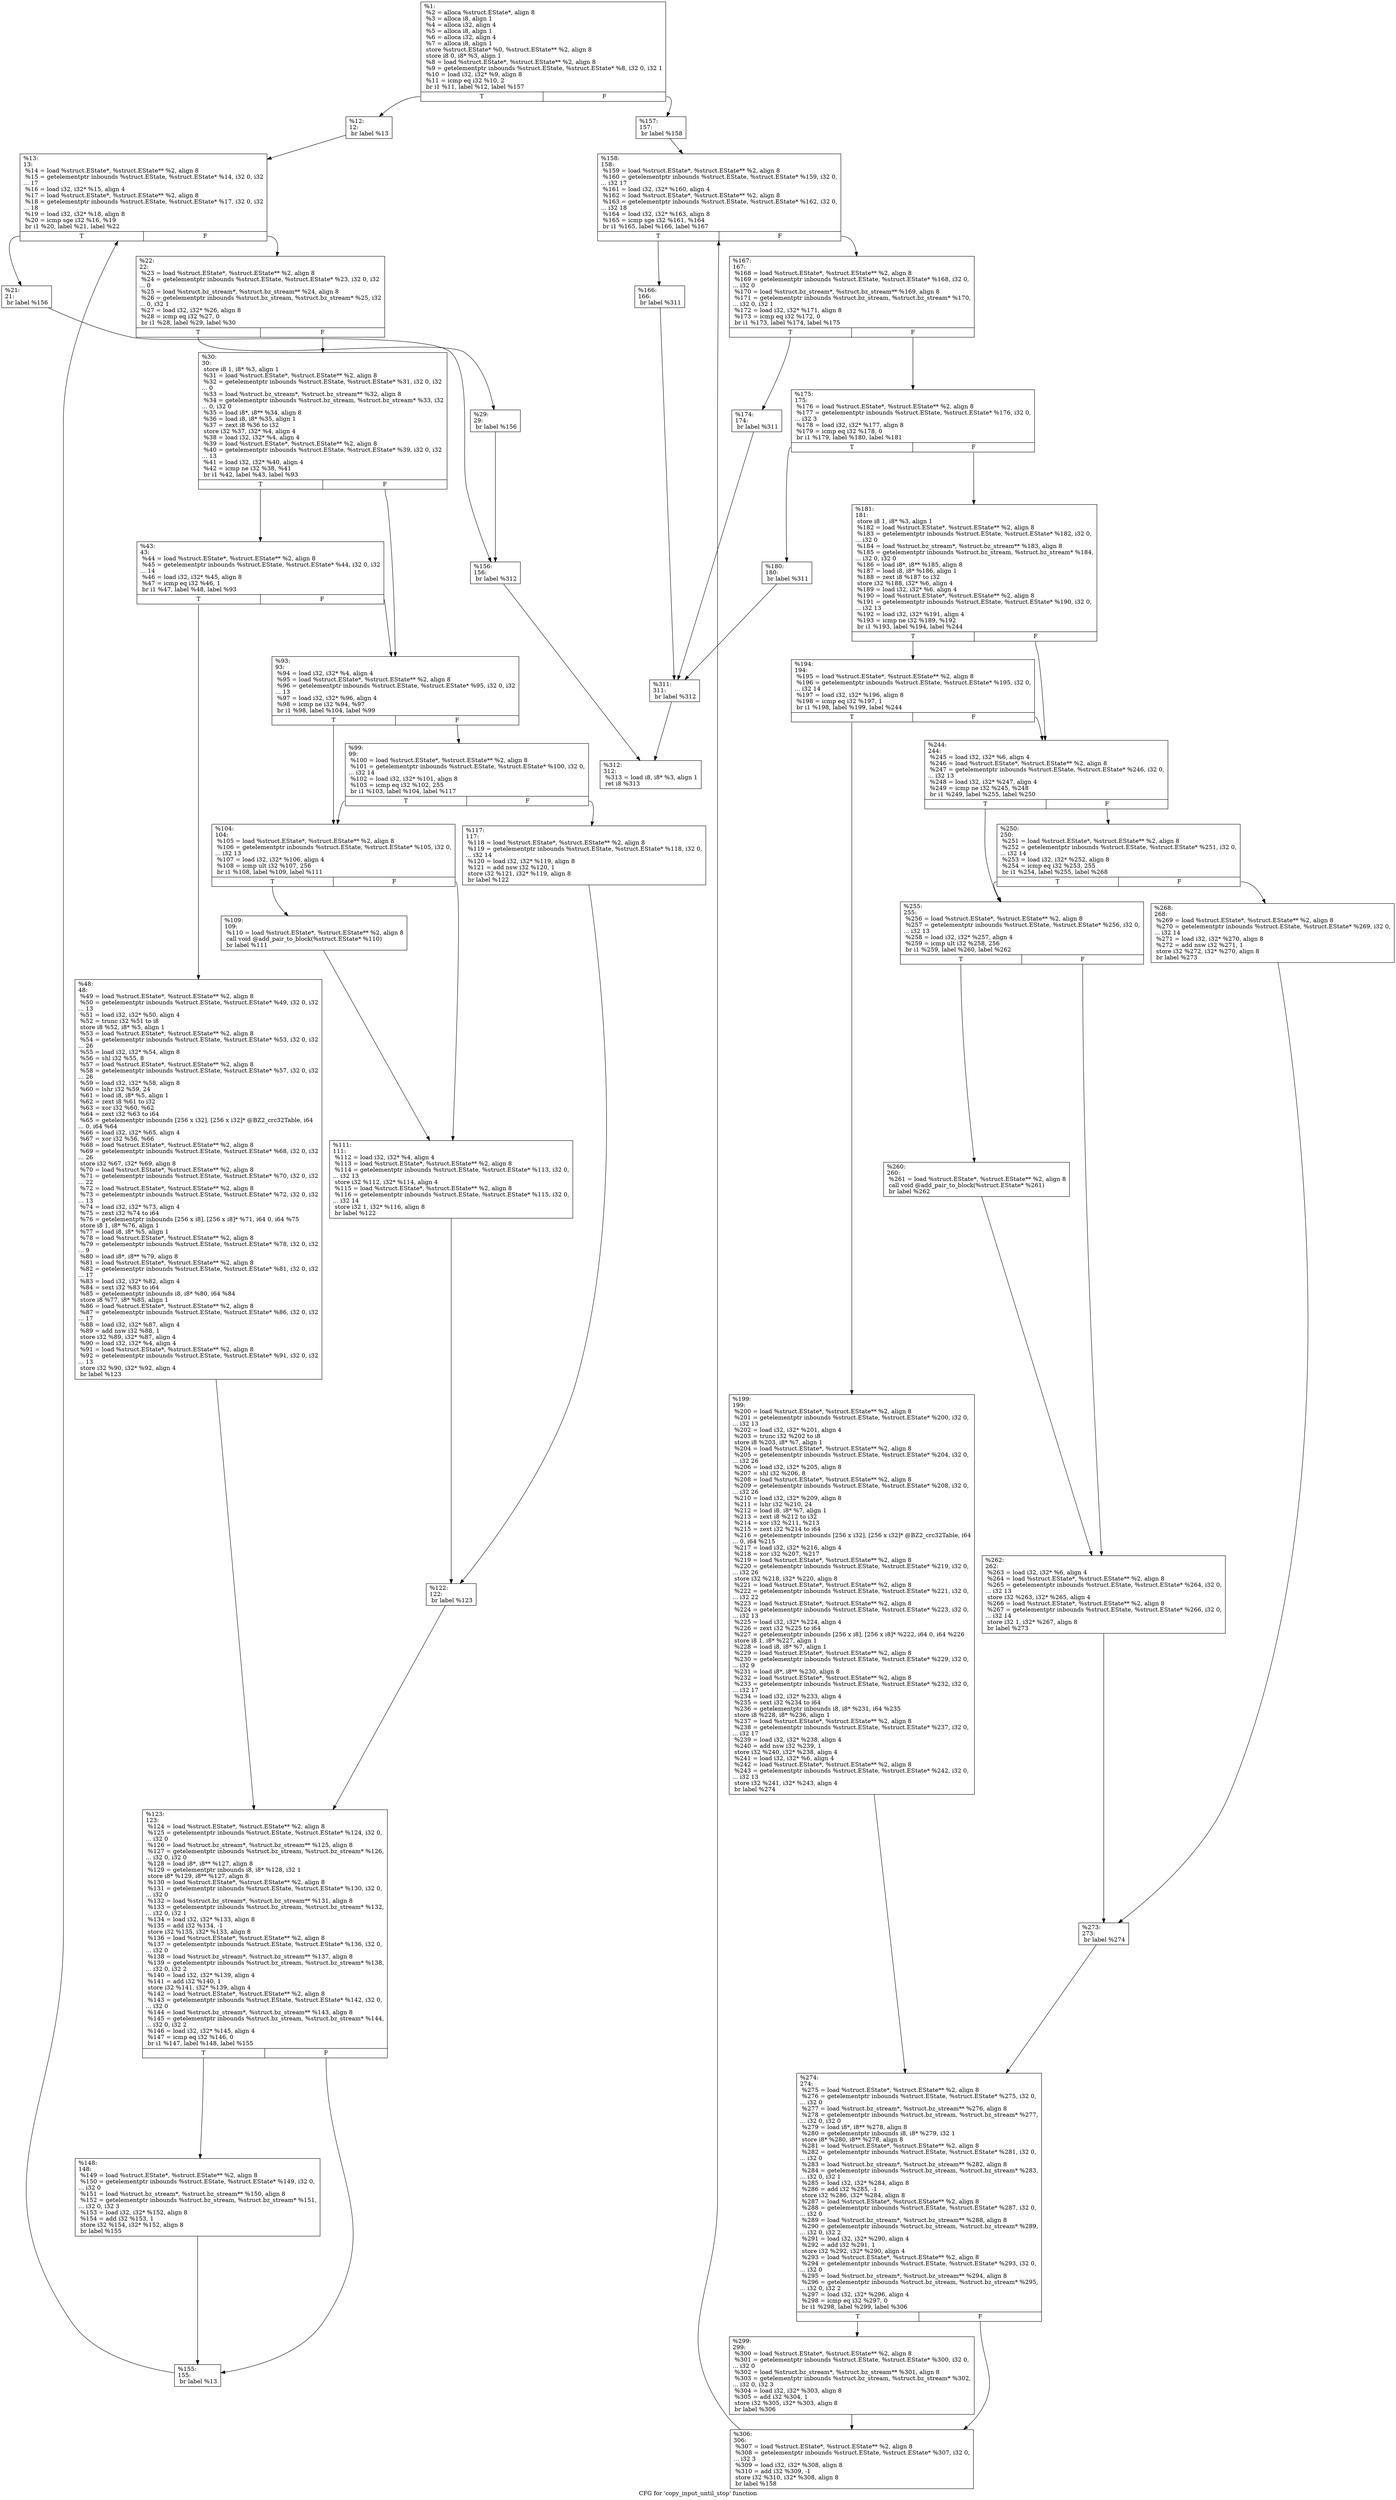 digraph "CFG for 'copy_input_until_stop' function" {
	label="CFG for 'copy_input_until_stop' function";

	Node0x1271e50 [shape=record,label="{%1:\l  %2 = alloca %struct.EState*, align 8\l  %3 = alloca i8, align 1\l  %4 = alloca i32, align 4\l  %5 = alloca i8, align 1\l  %6 = alloca i32, align 4\l  %7 = alloca i8, align 1\l  store %struct.EState* %0, %struct.EState** %2, align 8\l  store i8 0, i8* %3, align 1\l  %8 = load %struct.EState*, %struct.EState** %2, align 8\l  %9 = getelementptr inbounds %struct.EState, %struct.EState* %8, i32 0, i32 1\l  %10 = load i32, i32* %9, align 8\l  %11 = icmp eq i32 %10, 2\l  br i1 %11, label %12, label %157\l|{<s0>T|<s1>F}}"];
	Node0x1271e50:s0 -> Node0x1271f60;
	Node0x1271e50:s1 -> Node0x1272430;
	Node0x1271f60 [shape=record,label="{%12:\l12:                                               \l  br label %13\l}"];
	Node0x1271f60 -> Node0x1272510;
	Node0x1272510 [shape=record,label="{%13:\l13:                                               \l  %14 = load %struct.EState*, %struct.EState** %2, align 8\l  %15 = getelementptr inbounds %struct.EState, %struct.EState* %14, i32 0, i32\l... 17\l  %16 = load i32, i32* %15, align 4\l  %17 = load %struct.EState*, %struct.EState** %2, align 8\l  %18 = getelementptr inbounds %struct.EState, %struct.EState* %17, i32 0, i32\l... 18\l  %19 = load i32, i32* %18, align 8\l  %20 = icmp sge i32 %16, %19\l  br i1 %20, label %21, label %22\l|{<s0>T|<s1>F}}"];
	Node0x1272510:s0 -> Node0x12728f0;
	Node0x1272510:s1 -> Node0x1272940;
	Node0x12728f0 [shape=record,label="{%21:\l21:                                               \l  br label %156\l}"];
	Node0x12728f0 -> Node0x1272990;
	Node0x1272940 [shape=record,label="{%22:\l22:                                               \l  %23 = load %struct.EState*, %struct.EState** %2, align 8\l  %24 = getelementptr inbounds %struct.EState, %struct.EState* %23, i32 0, i32\l... 0\l  %25 = load %struct.bz_stream*, %struct.bz_stream** %24, align 8\l  %26 = getelementptr inbounds %struct.bz_stream, %struct.bz_stream* %25, i32\l... 0, i32 1\l  %27 = load i32, i32* %26, align 8\l  %28 = icmp eq i32 %27, 0\l  br i1 %28, label %29, label %30\l|{<s0>T|<s1>F}}"];
	Node0x1272940:s0 -> Node0x1272d10;
	Node0x1272940:s1 -> Node0x1272d60;
	Node0x1272d10 [shape=record,label="{%29:\l29:                                               \l  br label %156\l}"];
	Node0x1272d10 -> Node0x1272990;
	Node0x1272d60 [shape=record,label="{%30:\l30:                                               \l  store i8 1, i8* %3, align 1\l  %31 = load %struct.EState*, %struct.EState** %2, align 8\l  %32 = getelementptr inbounds %struct.EState, %struct.EState* %31, i32 0, i32\l... 0\l  %33 = load %struct.bz_stream*, %struct.bz_stream** %32, align 8\l  %34 = getelementptr inbounds %struct.bz_stream, %struct.bz_stream* %33, i32\l... 0, i32 0\l  %35 = load i8*, i8** %34, align 8\l  %36 = load i8, i8* %35, align 1\l  %37 = zext i8 %36 to i32\l  store i32 %37, i32* %4, align 4\l  %38 = load i32, i32* %4, align 4\l  %39 = load %struct.EState*, %struct.EState** %2, align 8\l  %40 = getelementptr inbounds %struct.EState, %struct.EState* %39, i32 0, i32\l... 13\l  %41 = load i32, i32* %40, align 4\l  %42 = icmp ne i32 %38, %41\l  br i1 %42, label %43, label %93\l|{<s0>T|<s1>F}}"];
	Node0x1272d60:s0 -> Node0x12734f0;
	Node0x1272d60:s1 -> Node0x1273540;
	Node0x12734f0 [shape=record,label="{%43:\l43:                                               \l  %44 = load %struct.EState*, %struct.EState** %2, align 8\l  %45 = getelementptr inbounds %struct.EState, %struct.EState* %44, i32 0, i32\l... 14\l  %46 = load i32, i32* %45, align 8\l  %47 = icmp eq i32 %46, 1\l  br i1 %47, label %48, label %93\l|{<s0>T|<s1>F}}"];
	Node0x12734f0:s0 -> Node0x12737f0;
	Node0x12734f0:s1 -> Node0x1273540;
	Node0x12737f0 [shape=record,label="{%48:\l48:                                               \l  %49 = load %struct.EState*, %struct.EState** %2, align 8\l  %50 = getelementptr inbounds %struct.EState, %struct.EState* %49, i32 0, i32\l... 13\l  %51 = load i32, i32* %50, align 4\l  %52 = trunc i32 %51 to i8\l  store i8 %52, i8* %5, align 1\l  %53 = load %struct.EState*, %struct.EState** %2, align 8\l  %54 = getelementptr inbounds %struct.EState, %struct.EState* %53, i32 0, i32\l... 26\l  %55 = load i32, i32* %54, align 8\l  %56 = shl i32 %55, 8\l  %57 = load %struct.EState*, %struct.EState** %2, align 8\l  %58 = getelementptr inbounds %struct.EState, %struct.EState* %57, i32 0, i32\l... 26\l  %59 = load i32, i32* %58, align 8\l  %60 = lshr i32 %59, 24\l  %61 = load i8, i8* %5, align 1\l  %62 = zext i8 %61 to i32\l  %63 = xor i32 %60, %62\l  %64 = zext i32 %63 to i64\l  %65 = getelementptr inbounds [256 x i32], [256 x i32]* @BZ2_crc32Table, i64\l... 0, i64 %64\l  %66 = load i32, i32* %65, align 4\l  %67 = xor i32 %56, %66\l  %68 = load %struct.EState*, %struct.EState** %2, align 8\l  %69 = getelementptr inbounds %struct.EState, %struct.EState* %68, i32 0, i32\l... 26\l  store i32 %67, i32* %69, align 8\l  %70 = load %struct.EState*, %struct.EState** %2, align 8\l  %71 = getelementptr inbounds %struct.EState, %struct.EState* %70, i32 0, i32\l... 22\l  %72 = load %struct.EState*, %struct.EState** %2, align 8\l  %73 = getelementptr inbounds %struct.EState, %struct.EState* %72, i32 0, i32\l... 13\l  %74 = load i32, i32* %73, align 4\l  %75 = zext i32 %74 to i64\l  %76 = getelementptr inbounds [256 x i8], [256 x i8]* %71, i64 0, i64 %75\l  store i8 1, i8* %76, align 1\l  %77 = load i8, i8* %5, align 1\l  %78 = load %struct.EState*, %struct.EState** %2, align 8\l  %79 = getelementptr inbounds %struct.EState, %struct.EState* %78, i32 0, i32\l... 9\l  %80 = load i8*, i8** %79, align 8\l  %81 = load %struct.EState*, %struct.EState** %2, align 8\l  %82 = getelementptr inbounds %struct.EState, %struct.EState* %81, i32 0, i32\l... 17\l  %83 = load i32, i32* %82, align 4\l  %84 = sext i32 %83 to i64\l  %85 = getelementptr inbounds i8, i8* %80, i64 %84\l  store i8 %77, i8* %85, align 1\l  %86 = load %struct.EState*, %struct.EState** %2, align 8\l  %87 = getelementptr inbounds %struct.EState, %struct.EState* %86, i32 0, i32\l... 17\l  %88 = load i32, i32* %87, align 4\l  %89 = add nsw i32 %88, 1\l  store i32 %89, i32* %87, align 4\l  %90 = load i32, i32* %4, align 4\l  %91 = load %struct.EState*, %struct.EState** %2, align 8\l  %92 = getelementptr inbounds %struct.EState, %struct.EState* %91, i32 0, i32\l... 13\l  store i32 %90, i32* %92, align 4\l  br label %123\l}"];
	Node0x12737f0 -> Node0x1274fc0;
	Node0x1273540 [shape=record,label="{%93:\l93:                                               \l  %94 = load i32, i32* %4, align 4\l  %95 = load %struct.EState*, %struct.EState** %2, align 8\l  %96 = getelementptr inbounds %struct.EState, %struct.EState* %95, i32 0, i32\l... 13\l  %97 = load i32, i32* %96, align 4\l  %98 = icmp ne i32 %94, %97\l  br i1 %98, label %104, label %99\l|{<s0>T|<s1>F}}"];
	Node0x1273540:s0 -> Node0x12752a0;
	Node0x1273540:s1 -> Node0x12752f0;
	Node0x12752f0 [shape=record,label="{%99:\l99:                                               \l  %100 = load %struct.EState*, %struct.EState** %2, align 8\l  %101 = getelementptr inbounds %struct.EState, %struct.EState* %100, i32 0,\l... i32 14\l  %102 = load i32, i32* %101, align 8\l  %103 = icmp eq i32 %102, 255\l  br i1 %103, label %104, label %117\l|{<s0>T|<s1>F}}"];
	Node0x12752f0:s0 -> Node0x12752a0;
	Node0x12752f0:s1 -> Node0x12755e0;
	Node0x12752a0 [shape=record,label="{%104:\l104:                                              \l  %105 = load %struct.EState*, %struct.EState** %2, align 8\l  %106 = getelementptr inbounds %struct.EState, %struct.EState* %105, i32 0,\l... i32 13\l  %107 = load i32, i32* %106, align 4\l  %108 = icmp ult i32 %107, 256\l  br i1 %108, label %109, label %111\l|{<s0>T|<s1>F}}"];
	Node0x12752a0:s0 -> Node0x1275890;
	Node0x12752a0:s1 -> Node0x12758e0;
	Node0x1275890 [shape=record,label="{%109:\l109:                                              \l  %110 = load %struct.EState*, %struct.EState** %2, align 8\l  call void @add_pair_to_block(%struct.EState* %110)\l  br label %111\l}"];
	Node0x1275890 -> Node0x12758e0;
	Node0x12758e0 [shape=record,label="{%111:\l111:                                              \l  %112 = load i32, i32* %4, align 4\l  %113 = load %struct.EState*, %struct.EState** %2, align 8\l  %114 = getelementptr inbounds %struct.EState, %struct.EState* %113, i32 0,\l... i32 13\l  store i32 %112, i32* %114, align 4\l  %115 = load %struct.EState*, %struct.EState** %2, align 8\l  %116 = getelementptr inbounds %struct.EState, %struct.EState* %115, i32 0,\l... i32 14\l  store i32 1, i32* %116, align 8\l  br label %122\l}"];
	Node0x12758e0 -> Node0x1276040;
	Node0x12755e0 [shape=record,label="{%117:\l117:                                              \l  %118 = load %struct.EState*, %struct.EState** %2, align 8\l  %119 = getelementptr inbounds %struct.EState, %struct.EState* %118, i32 0,\l... i32 14\l  %120 = load i32, i32* %119, align 8\l  %121 = add nsw i32 %120, 1\l  store i32 %121, i32* %119, align 8\l  br label %122\l}"];
	Node0x12755e0 -> Node0x1276040;
	Node0x1276040 [shape=record,label="{%122:\l122:                                              \l  br label %123\l}"];
	Node0x1276040 -> Node0x1274fc0;
	Node0x1274fc0 [shape=record,label="{%123:\l123:                                              \l  %124 = load %struct.EState*, %struct.EState** %2, align 8\l  %125 = getelementptr inbounds %struct.EState, %struct.EState* %124, i32 0,\l... i32 0\l  %126 = load %struct.bz_stream*, %struct.bz_stream** %125, align 8\l  %127 = getelementptr inbounds %struct.bz_stream, %struct.bz_stream* %126,\l... i32 0, i32 0\l  %128 = load i8*, i8** %127, align 8\l  %129 = getelementptr inbounds i8, i8* %128, i32 1\l  store i8* %129, i8** %127, align 8\l  %130 = load %struct.EState*, %struct.EState** %2, align 8\l  %131 = getelementptr inbounds %struct.EState, %struct.EState* %130, i32 0,\l... i32 0\l  %132 = load %struct.bz_stream*, %struct.bz_stream** %131, align 8\l  %133 = getelementptr inbounds %struct.bz_stream, %struct.bz_stream* %132,\l... i32 0, i32 1\l  %134 = load i32, i32* %133, align 8\l  %135 = add i32 %134, -1\l  store i32 %135, i32* %133, align 8\l  %136 = load %struct.EState*, %struct.EState** %2, align 8\l  %137 = getelementptr inbounds %struct.EState, %struct.EState* %136, i32 0,\l... i32 0\l  %138 = load %struct.bz_stream*, %struct.bz_stream** %137, align 8\l  %139 = getelementptr inbounds %struct.bz_stream, %struct.bz_stream* %138,\l... i32 0, i32 2\l  %140 = load i32, i32* %139, align 4\l  %141 = add i32 %140, 1\l  store i32 %141, i32* %139, align 4\l  %142 = load %struct.EState*, %struct.EState** %2, align 8\l  %143 = getelementptr inbounds %struct.EState, %struct.EState* %142, i32 0,\l... i32 0\l  %144 = load %struct.bz_stream*, %struct.bz_stream** %143, align 8\l  %145 = getelementptr inbounds %struct.bz_stream, %struct.bz_stream* %144,\l... i32 0, i32 2\l  %146 = load i32, i32* %145, align 4\l  %147 = icmp eq i32 %146, 0\l  br i1 %147, label %148, label %155\l|{<s0>T|<s1>F}}"];
	Node0x1274fc0:s0 -> Node0x12778e0;
	Node0x1274fc0:s1 -> Node0x1277930;
	Node0x12778e0 [shape=record,label="{%148:\l148:                                              \l  %149 = load %struct.EState*, %struct.EState** %2, align 8\l  %150 = getelementptr inbounds %struct.EState, %struct.EState* %149, i32 0,\l... i32 0\l  %151 = load %struct.bz_stream*, %struct.bz_stream** %150, align 8\l  %152 = getelementptr inbounds %struct.bz_stream, %struct.bz_stream* %151,\l... i32 0, i32 3\l  %153 = load i32, i32* %152, align 8\l  %154 = add i32 %153, 1\l  store i32 %154, i32* %152, align 8\l  br label %155\l}"];
	Node0x12778e0 -> Node0x1277930;
	Node0x1277930 [shape=record,label="{%155:\l155:                                              \l  br label %13\l}"];
	Node0x1277930 -> Node0x1272510;
	Node0x1272990 [shape=record,label="{%156:\l156:                                              \l  br label %312\l}"];
	Node0x1272990 -> Node0x1277e20;
	Node0x1272430 [shape=record,label="{%157:\l157:                                              \l  br label %158\l}"];
	Node0x1272430 -> Node0x1277ed0;
	Node0x1277ed0 [shape=record,label="{%158:\l158:                                              \l  %159 = load %struct.EState*, %struct.EState** %2, align 8\l  %160 = getelementptr inbounds %struct.EState, %struct.EState* %159, i32 0,\l... i32 17\l  %161 = load i32, i32* %160, align 4\l  %162 = load %struct.EState*, %struct.EState** %2, align 8\l  %163 = getelementptr inbounds %struct.EState, %struct.EState* %162, i32 0,\l... i32 18\l  %164 = load i32, i32* %163, align 8\l  %165 = icmp sge i32 %161, %164\l  br i1 %165, label %166, label %167\l|{<s0>T|<s1>F}}"];
	Node0x1277ed0:s0 -> Node0x12782b0;
	Node0x1277ed0:s1 -> Node0x1278300;
	Node0x12782b0 [shape=record,label="{%166:\l166:                                              \l  br label %311\l}"];
	Node0x12782b0 -> Node0x12783e0;
	Node0x1278300 [shape=record,label="{%167:\l167:                                              \l  %168 = load %struct.EState*, %struct.EState** %2, align 8\l  %169 = getelementptr inbounds %struct.EState, %struct.EState* %168, i32 0,\l... i32 0\l  %170 = load %struct.bz_stream*, %struct.bz_stream** %169, align 8\l  %171 = getelementptr inbounds %struct.bz_stream, %struct.bz_stream* %170,\l... i32 0, i32 1\l  %172 = load i32, i32* %171, align 8\l  %173 = icmp eq i32 %172, 0\l  br i1 %173, label %174, label %175\l|{<s0>T|<s1>F}}"];
	Node0x1278300:s0 -> Node0x1278760;
	Node0x1278300:s1 -> Node0x12787b0;
	Node0x1278760 [shape=record,label="{%174:\l174:                                              \l  br label %311\l}"];
	Node0x1278760 -> Node0x12783e0;
	Node0x12787b0 [shape=record,label="{%175:\l175:                                              \l  %176 = load %struct.EState*, %struct.EState** %2, align 8\l  %177 = getelementptr inbounds %struct.EState, %struct.EState* %176, i32 0,\l... i32 3\l  %178 = load i32, i32* %177, align 8\l  %179 = icmp eq i32 %178, 0\l  br i1 %179, label %180, label %181\l|{<s0>T|<s1>F}}"];
	Node0x12787b0:s0 -> Node0x1278ac0;
	Node0x12787b0:s1 -> Node0x1278b10;
	Node0x1278ac0 [shape=record,label="{%180:\l180:                                              \l  br label %311\l}"];
	Node0x1278ac0 -> Node0x12783e0;
	Node0x1278b10 [shape=record,label="{%181:\l181:                                              \l  store i8 1, i8* %3, align 1\l  %182 = load %struct.EState*, %struct.EState** %2, align 8\l  %183 = getelementptr inbounds %struct.EState, %struct.EState* %182, i32 0,\l... i32 0\l  %184 = load %struct.bz_stream*, %struct.bz_stream** %183, align 8\l  %185 = getelementptr inbounds %struct.bz_stream, %struct.bz_stream* %184,\l... i32 0, i32 0\l  %186 = load i8*, i8** %185, align 8\l  %187 = load i8, i8* %186, align 1\l  %188 = zext i8 %187 to i32\l  store i32 %188, i32* %6, align 4\l  %189 = load i32, i32* %6, align 4\l  %190 = load %struct.EState*, %struct.EState** %2, align 8\l  %191 = getelementptr inbounds %struct.EState, %struct.EState* %190, i32 0,\l... i32 13\l  %192 = load i32, i32* %191, align 4\l  %193 = icmp ne i32 %189, %192\l  br i1 %193, label %194, label %244\l|{<s0>T|<s1>F}}"];
	Node0x1278b10:s0 -> Node0x12792a0;
	Node0x1278b10:s1 -> Node0x12792f0;
	Node0x12792a0 [shape=record,label="{%194:\l194:                                              \l  %195 = load %struct.EState*, %struct.EState** %2, align 8\l  %196 = getelementptr inbounds %struct.EState, %struct.EState* %195, i32 0,\l... i32 14\l  %197 = load i32, i32* %196, align 8\l  %198 = icmp eq i32 %197, 1\l  br i1 %198, label %199, label %244\l|{<s0>T|<s1>F}}"];
	Node0x12792a0:s0 -> Node0x12795a0;
	Node0x12792a0:s1 -> Node0x12792f0;
	Node0x12795a0 [shape=record,label="{%199:\l199:                                              \l  %200 = load %struct.EState*, %struct.EState** %2, align 8\l  %201 = getelementptr inbounds %struct.EState, %struct.EState* %200, i32 0,\l... i32 13\l  %202 = load i32, i32* %201, align 4\l  %203 = trunc i32 %202 to i8\l  store i8 %203, i8* %7, align 1\l  %204 = load %struct.EState*, %struct.EState** %2, align 8\l  %205 = getelementptr inbounds %struct.EState, %struct.EState* %204, i32 0,\l... i32 26\l  %206 = load i32, i32* %205, align 8\l  %207 = shl i32 %206, 8\l  %208 = load %struct.EState*, %struct.EState** %2, align 8\l  %209 = getelementptr inbounds %struct.EState, %struct.EState* %208, i32 0,\l... i32 26\l  %210 = load i32, i32* %209, align 8\l  %211 = lshr i32 %210, 24\l  %212 = load i8, i8* %7, align 1\l  %213 = zext i8 %212 to i32\l  %214 = xor i32 %211, %213\l  %215 = zext i32 %214 to i64\l  %216 = getelementptr inbounds [256 x i32], [256 x i32]* @BZ2_crc32Table, i64\l... 0, i64 %215\l  %217 = load i32, i32* %216, align 4\l  %218 = xor i32 %207, %217\l  %219 = load %struct.EState*, %struct.EState** %2, align 8\l  %220 = getelementptr inbounds %struct.EState, %struct.EState* %219, i32 0,\l... i32 26\l  store i32 %218, i32* %220, align 8\l  %221 = load %struct.EState*, %struct.EState** %2, align 8\l  %222 = getelementptr inbounds %struct.EState, %struct.EState* %221, i32 0,\l... i32 22\l  %223 = load %struct.EState*, %struct.EState** %2, align 8\l  %224 = getelementptr inbounds %struct.EState, %struct.EState* %223, i32 0,\l... i32 13\l  %225 = load i32, i32* %224, align 4\l  %226 = zext i32 %225 to i64\l  %227 = getelementptr inbounds [256 x i8], [256 x i8]* %222, i64 0, i64 %226\l  store i8 1, i8* %227, align 1\l  %228 = load i8, i8* %7, align 1\l  %229 = load %struct.EState*, %struct.EState** %2, align 8\l  %230 = getelementptr inbounds %struct.EState, %struct.EState* %229, i32 0,\l... i32 9\l  %231 = load i8*, i8** %230, align 8\l  %232 = load %struct.EState*, %struct.EState** %2, align 8\l  %233 = getelementptr inbounds %struct.EState, %struct.EState* %232, i32 0,\l... i32 17\l  %234 = load i32, i32* %233, align 4\l  %235 = sext i32 %234 to i64\l  %236 = getelementptr inbounds i8, i8* %231, i64 %235\l  store i8 %228, i8* %236, align 1\l  %237 = load %struct.EState*, %struct.EState** %2, align 8\l  %238 = getelementptr inbounds %struct.EState, %struct.EState* %237, i32 0,\l... i32 17\l  %239 = load i32, i32* %238, align 4\l  %240 = add nsw i32 %239, 1\l  store i32 %240, i32* %238, align 4\l  %241 = load i32, i32* %6, align 4\l  %242 = load %struct.EState*, %struct.EState** %2, align 8\l  %243 = getelementptr inbounds %struct.EState, %struct.EState* %242, i32 0,\l... i32 13\l  store i32 %241, i32* %243, align 4\l  br label %274\l}"];
	Node0x12795a0 -> Node0x127ad70;
	Node0x12792f0 [shape=record,label="{%244:\l244:                                              \l  %245 = load i32, i32* %6, align 4\l  %246 = load %struct.EState*, %struct.EState** %2, align 8\l  %247 = getelementptr inbounds %struct.EState, %struct.EState* %246, i32 0,\l... i32 13\l  %248 = load i32, i32* %247, align 4\l  %249 = icmp ne i32 %245, %248\l  br i1 %249, label %255, label %250\l|{<s0>T|<s1>F}}"];
	Node0x12792f0:s0 -> Node0x127b050;
	Node0x12792f0:s1 -> Node0x127b0a0;
	Node0x127b0a0 [shape=record,label="{%250:\l250:                                              \l  %251 = load %struct.EState*, %struct.EState** %2, align 8\l  %252 = getelementptr inbounds %struct.EState, %struct.EState* %251, i32 0,\l... i32 14\l  %253 = load i32, i32* %252, align 8\l  %254 = icmp eq i32 %253, 255\l  br i1 %254, label %255, label %268\l|{<s0>T|<s1>F}}"];
	Node0x127b0a0:s0 -> Node0x127b050;
	Node0x127b0a0:s1 -> Node0x127b350;
	Node0x127b050 [shape=record,label="{%255:\l255:                                              \l  %256 = load %struct.EState*, %struct.EState** %2, align 8\l  %257 = getelementptr inbounds %struct.EState, %struct.EState* %256, i32 0,\l... i32 13\l  %258 = load i32, i32* %257, align 4\l  %259 = icmp ult i32 %258, 256\l  br i1 %259, label %260, label %262\l|{<s0>T|<s1>F}}"];
	Node0x127b050:s0 -> Node0x12767d0;
	Node0x127b050:s1 -> Node0x1276820;
	Node0x12767d0 [shape=record,label="{%260:\l260:                                              \l  %261 = load %struct.EState*, %struct.EState** %2, align 8\l  call void @add_pair_to_block(%struct.EState* %261)\l  br label %262\l}"];
	Node0x12767d0 -> Node0x1276820;
	Node0x1276820 [shape=record,label="{%262:\l262:                                              \l  %263 = load i32, i32* %6, align 4\l  %264 = load %struct.EState*, %struct.EState** %2, align 8\l  %265 = getelementptr inbounds %struct.EState, %struct.EState* %264, i32 0,\l... i32 13\l  store i32 %263, i32* %265, align 4\l  %266 = load %struct.EState*, %struct.EState** %2, align 8\l  %267 = getelementptr inbounds %struct.EState, %struct.EState* %266, i32 0,\l... i32 14\l  store i32 1, i32* %267, align 8\l  br label %273\l}"];
	Node0x1276820 -> Node0x1276e20;
	Node0x127b350 [shape=record,label="{%268:\l268:                                              \l  %269 = load %struct.EState*, %struct.EState** %2, align 8\l  %270 = getelementptr inbounds %struct.EState, %struct.EState* %269, i32 0,\l... i32 14\l  %271 = load i32, i32* %270, align 8\l  %272 = add nsw i32 %271, 1\l  store i32 %272, i32* %270, align 8\l  br label %273\l}"];
	Node0x127b350 -> Node0x1276e20;
	Node0x1276e20 [shape=record,label="{%273:\l273:                                              \l  br label %274\l}"];
	Node0x1276e20 -> Node0x127ad70;
	Node0x127ad70 [shape=record,label="{%274:\l274:                                              \l  %275 = load %struct.EState*, %struct.EState** %2, align 8\l  %276 = getelementptr inbounds %struct.EState, %struct.EState* %275, i32 0,\l... i32 0\l  %277 = load %struct.bz_stream*, %struct.bz_stream** %276, align 8\l  %278 = getelementptr inbounds %struct.bz_stream, %struct.bz_stream* %277,\l... i32 0, i32 0\l  %279 = load i8*, i8** %278, align 8\l  %280 = getelementptr inbounds i8, i8* %279, i32 1\l  store i8* %280, i8** %278, align 8\l  %281 = load %struct.EState*, %struct.EState** %2, align 8\l  %282 = getelementptr inbounds %struct.EState, %struct.EState* %281, i32 0,\l... i32 0\l  %283 = load %struct.bz_stream*, %struct.bz_stream** %282, align 8\l  %284 = getelementptr inbounds %struct.bz_stream, %struct.bz_stream* %283,\l... i32 0, i32 1\l  %285 = load i32, i32* %284, align 8\l  %286 = add i32 %285, -1\l  store i32 %286, i32* %284, align 8\l  %287 = load %struct.EState*, %struct.EState** %2, align 8\l  %288 = getelementptr inbounds %struct.EState, %struct.EState* %287, i32 0,\l... i32 0\l  %289 = load %struct.bz_stream*, %struct.bz_stream** %288, align 8\l  %290 = getelementptr inbounds %struct.bz_stream, %struct.bz_stream* %289,\l... i32 0, i32 2\l  %291 = load i32, i32* %290, align 4\l  %292 = add i32 %291, 1\l  store i32 %292, i32* %290, align 4\l  %293 = load %struct.EState*, %struct.EState** %2, align 8\l  %294 = getelementptr inbounds %struct.EState, %struct.EState* %293, i32 0,\l... i32 0\l  %295 = load %struct.bz_stream*, %struct.bz_stream** %294, align 8\l  %296 = getelementptr inbounds %struct.bz_stream, %struct.bz_stream* %295,\l... i32 0, i32 2\l  %297 = load i32, i32* %296, align 4\l  %298 = icmp eq i32 %297, 0\l  br i1 %298, label %299, label %306\l|{<s0>T|<s1>F}}"];
	Node0x127ad70:s0 -> Node0x127d4e0;
	Node0x127ad70:s1 -> Node0x127d530;
	Node0x127d4e0 [shape=record,label="{%299:\l299:                                              \l  %300 = load %struct.EState*, %struct.EState** %2, align 8\l  %301 = getelementptr inbounds %struct.EState, %struct.EState* %300, i32 0,\l... i32 0\l  %302 = load %struct.bz_stream*, %struct.bz_stream** %301, align 8\l  %303 = getelementptr inbounds %struct.bz_stream, %struct.bz_stream* %302,\l... i32 0, i32 3\l  %304 = load i32, i32* %303, align 8\l  %305 = add i32 %304, 1\l  store i32 %305, i32* %303, align 8\l  br label %306\l}"];
	Node0x127d4e0 -> Node0x127d530;
	Node0x127d530 [shape=record,label="{%306:\l306:                                              \l  %307 = load %struct.EState*, %struct.EState** %2, align 8\l  %308 = getelementptr inbounds %struct.EState, %struct.EState* %307, i32 0,\l... i32 3\l  %309 = load i32, i32* %308, align 8\l  %310 = add i32 %309, -1\l  store i32 %310, i32* %308, align 8\l  br label %158\l}"];
	Node0x127d530 -> Node0x1277ed0;
	Node0x12783e0 [shape=record,label="{%311:\l311:                                              \l  br label %312\l}"];
	Node0x12783e0 -> Node0x1277e20;
	Node0x1277e20 [shape=record,label="{%312:\l312:                                              \l  %313 = load i8, i8* %3, align 1\l  ret i8 %313\l}"];
}
